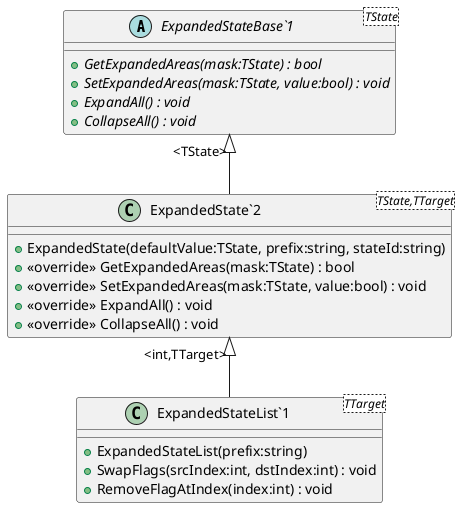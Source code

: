 @startuml
abstract class "ExpandedStateBase`1"<TState> {
    + {abstract} GetExpandedAreas(mask:TState) : bool
    + {abstract} SetExpandedAreas(mask:TState, value:bool) : void
    + {abstract} ExpandAll() : void
    + {abstract} CollapseAll() : void
}
class "ExpandedState`2"<TState,TTarget> {
    + ExpandedState(defaultValue:TState, prefix:string, stateId:string)
    + <<override>> GetExpandedAreas(mask:TState) : bool
    + <<override>> SetExpandedAreas(mask:TState, value:bool) : void
    + <<override>> ExpandAll() : void
    + <<override>> CollapseAll() : void
}
class "ExpandedStateList`1"<TTarget> {
    + ExpandedStateList(prefix:string)
    + SwapFlags(srcIndex:int, dstIndex:int) : void
    + RemoveFlagAtIndex(index:int) : void
}
"ExpandedStateBase`1" "<TState>" <|-- "ExpandedState`2"
"ExpandedState`2" "<int,TTarget>" <|-- "ExpandedStateList`1"
@enduml
